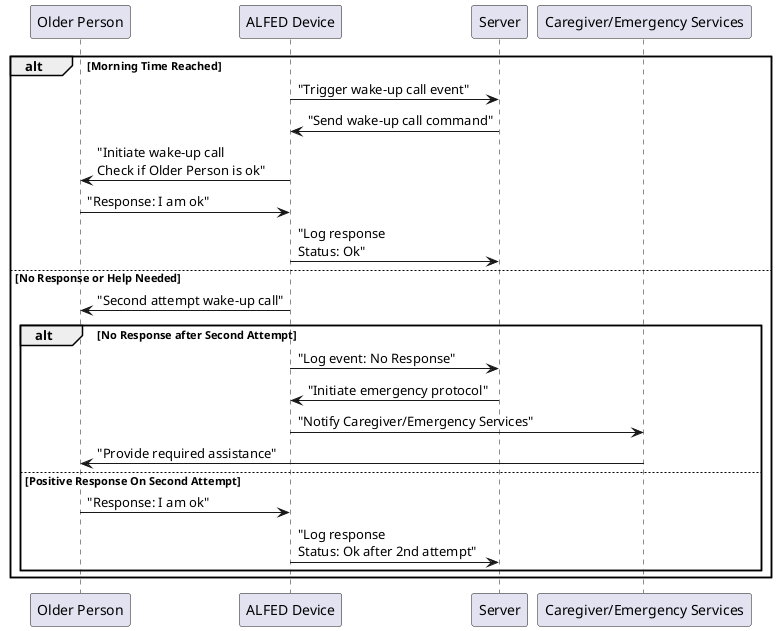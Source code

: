 @startuml
participant "Older Person" as op
participant "ALFED Device" as ad
participant "Server" as s
participant "Caregiver/Emergency Services" as ces

alt Morning Time Reached
    ad -> s: "Trigger wake-up call event"
    s -> ad: "Send wake-up call command"
    ad -> op: "Initiate wake-up call\nCheck if Older Person is ok"
    op -> ad: "Response: I am ok"
    ad -> s: "Log response\nStatus: Ok"
else No Response or Help Needed
    ad -> op: "Second attempt wake-up call"
    alt No Response after Second Attempt
        ad -> s: "Log event: No Response"
        s -> ad: "Initiate emergency protocol"
        ad -> ces: "Notify Caregiver/Emergency Services"
        ces -> op: "Provide required assistance"
    else Positive Response On Second Attempt
        op -> ad: "Response: I am ok"
        ad -> s: "Log response\nStatus: Ok after 2nd attempt"
    end
end

@enduml